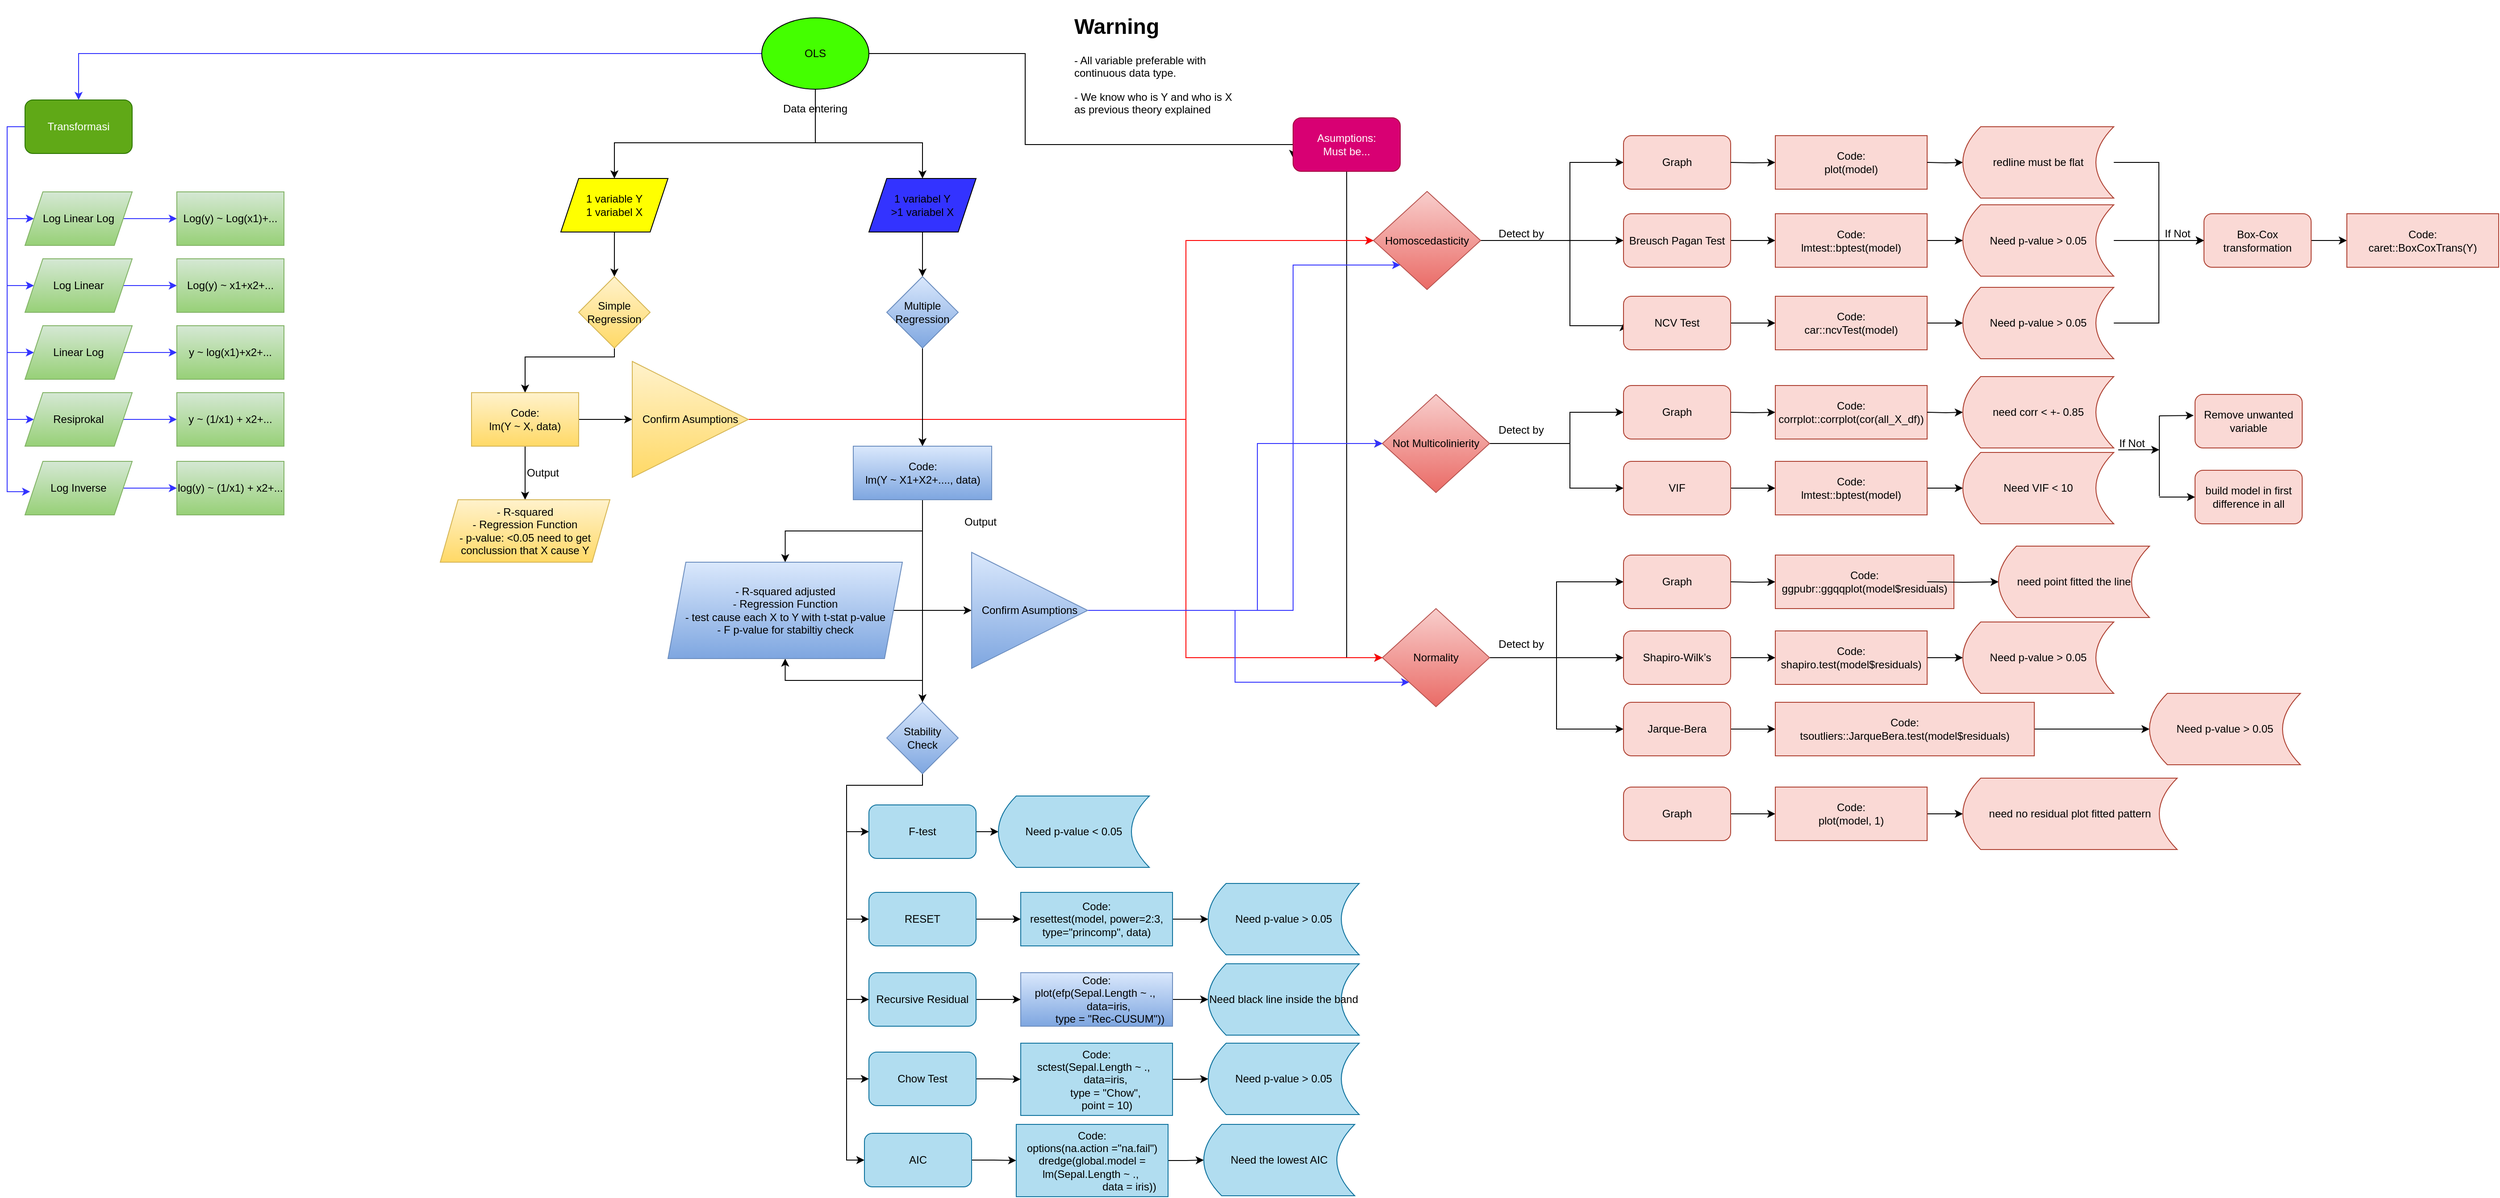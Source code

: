 <mxfile version="14.6.13" type="device"><diagram id="8QGSKF3lqOpwIpL3ElWD" name="Page-1"><mxGraphModel dx="2858" dy="1174" grid="1" gridSize="10" guides="1" tooltips="1" connect="1" arrows="1" fold="1" page="1" pageScale="1" pageWidth="827" pageHeight="1169" math="1" shadow="0"><root><mxCell id="0"/><mxCell id="1" parent="0"/><mxCell id="C5Nq2a9kHm3gn6i14AAj-3" style="edgeStyle=orthogonalEdgeStyle;rounded=0;orthogonalLoop=1;jettySize=auto;html=1;" parent="1" source="C5Nq2a9kHm3gn6i14AAj-1" target="C5Nq2a9kHm3gn6i14AAj-2" edge="1"><mxGeometry relative="1" as="geometry"><Array as="points"><mxPoint x="425" y="160"/><mxPoint x="200" y="160"/></Array></mxGeometry></mxCell><mxCell id="C5Nq2a9kHm3gn6i14AAj-167" style="edgeStyle=orthogonalEdgeStyle;rounded=0;orthogonalLoop=1;jettySize=auto;html=1;exitX=1;exitY=0.5;exitDx=0;exitDy=0;entryX=0;entryY=0.75;entryDx=0;entryDy=0;" parent="1" source="C5Nq2a9kHm3gn6i14AAj-1" target="C5Nq2a9kHm3gn6i14AAj-19" edge="1"><mxGeometry relative="1" as="geometry"><Array as="points"><mxPoint x="660" y="60"/><mxPoint x="660" y="162"/><mxPoint x="960" y="162"/></Array></mxGeometry></mxCell><mxCell id="V63KRdhIiZTtDSH7dOz_-12" style="edgeStyle=orthogonalEdgeStyle;rounded=0;orthogonalLoop=1;jettySize=auto;html=1;strokeColor=#3333FF;" edge="1" parent="1" source="C5Nq2a9kHm3gn6i14AAj-1" target="V63KRdhIiZTtDSH7dOz_-10"><mxGeometry relative="1" as="geometry"/></mxCell><mxCell id="C5Nq2a9kHm3gn6i14AAj-1" value="OLS" style="ellipse;whiteSpace=wrap;html=1;fillColor=#44FF00;" parent="1" vertex="1"><mxGeometry x="365" y="20" width="120" height="80" as="geometry"/></mxCell><mxCell id="C5Nq2a9kHm3gn6i14AAj-8" style="edgeStyle=orthogonalEdgeStyle;rounded=0;orthogonalLoop=1;jettySize=auto;html=1;exitX=0.5;exitY=1;exitDx=0;exitDy=0;entryX=0.5;entryY=0;entryDx=0;entryDy=0;" parent="1" source="C5Nq2a9kHm3gn6i14AAj-2" target="C5Nq2a9kHm3gn6i14AAj-7" edge="1"><mxGeometry relative="1" as="geometry"/></mxCell><mxCell id="C5Nq2a9kHm3gn6i14AAj-2" value="1 variable Y&lt;br&gt;1 variabel X" style="shape=parallelogram;perimeter=parallelogramPerimeter;whiteSpace=wrap;html=1;fixedSize=1;fillColor=#FFFF00;" parent="1" vertex="1"><mxGeometry x="140" y="200" width="120" height="60" as="geometry"/></mxCell><mxCell id="C5Nq2a9kHm3gn6i14AAj-169" style="edgeStyle=orthogonalEdgeStyle;rounded=0;orthogonalLoop=1;jettySize=auto;html=1;" parent="1" source="C5Nq2a9kHm3gn6i14AAj-6" target="C5Nq2a9kHm3gn6i14AAj-164" edge="1"><mxGeometry relative="1" as="geometry"><Array as="points"><mxPoint x="425" y="160"/><mxPoint x="545" y="160"/></Array></mxGeometry></mxCell><mxCell id="C5Nq2a9kHm3gn6i14AAj-6" value="Data entering" style="text;html=1;strokeColor=none;fillColor=none;align=center;verticalAlign=middle;whiteSpace=wrap;rounded=0;" parent="1" vertex="1"><mxGeometry x="360" y="112" width="130" height="20" as="geometry"/></mxCell><mxCell id="C5Nq2a9kHm3gn6i14AAj-10" style="edgeStyle=orthogonalEdgeStyle;rounded=0;orthogonalLoop=1;jettySize=auto;html=1;entryX=0.5;entryY=0;entryDx=0;entryDy=0;" parent="1" source="C5Nq2a9kHm3gn6i14AAj-7" target="C5Nq2a9kHm3gn6i14AAj-9" edge="1"><mxGeometry relative="1" as="geometry"><mxPoint x="100" y="430" as="targetPoint"/><Array as="points"><mxPoint x="200" y="400"/><mxPoint x="100" y="400"/></Array></mxGeometry></mxCell><mxCell id="C5Nq2a9kHm3gn6i14AAj-7" value="Simple Regression" style="rhombus;whiteSpace=wrap;html=1;fillColor=#fff2cc;strokeColor=#d6b656;gradientColor=#ffd966;" parent="1" vertex="1"><mxGeometry x="160" y="310" width="80" height="80" as="geometry"/></mxCell><mxCell id="C5Nq2a9kHm3gn6i14AAj-12" style="edgeStyle=orthogonalEdgeStyle;rounded=0;orthogonalLoop=1;jettySize=auto;html=1;exitX=0.5;exitY=1;exitDx=0;exitDy=0;entryX=0.5;entryY=0;entryDx=0;entryDy=0;" parent="1" source="C5Nq2a9kHm3gn6i14AAj-9" target="C5Nq2a9kHm3gn6i14AAj-11" edge="1"><mxGeometry relative="1" as="geometry"/></mxCell><mxCell id="C5Nq2a9kHm3gn6i14AAj-159" style="edgeStyle=orthogonalEdgeStyle;rounded=0;orthogonalLoop=1;jettySize=auto;html=1;" parent="1" source="C5Nq2a9kHm3gn6i14AAj-9" target="C5Nq2a9kHm3gn6i14AAj-158" edge="1"><mxGeometry relative="1" as="geometry"/></mxCell><mxCell id="C5Nq2a9kHm3gn6i14AAj-9" value="Code:&lt;br&gt;lm(Y ~ X, data)" style="rounded=0;whiteSpace=wrap;html=1;fillColor=#fff2cc;strokeColor=#d6b656;gradientColor=#ffd966;" parent="1" vertex="1"><mxGeometry x="40" y="440" width="120" height="60" as="geometry"/></mxCell><mxCell id="C5Nq2a9kHm3gn6i14AAj-11" value="- R-squared&lt;br&gt;- Regression Function&lt;br&gt;- p-value: &amp;lt;0.05 need to get conclussion that X cause Y" style="shape=parallelogram;perimeter=parallelogramPerimeter;whiteSpace=wrap;html=1;fixedSize=1;fillColor=#fff2cc;strokeColor=#d6b656;gradientColor=#ffd966;" parent="1" vertex="1"><mxGeometry x="5" y="560" width="190" height="70" as="geometry"/></mxCell><mxCell id="C5Nq2a9kHm3gn6i14AAj-14" value="Output" style="text;html=1;strokeColor=none;fillColor=none;align=center;verticalAlign=middle;whiteSpace=wrap;rounded=0;" parent="1" vertex="1"><mxGeometry x="100" y="520" width="40" height="20" as="geometry"/></mxCell><mxCell id="C5Nq2a9kHm3gn6i14AAj-22" style="edgeStyle=orthogonalEdgeStyle;rounded=0;orthogonalLoop=1;jettySize=auto;html=1;entryX=0;entryY=0.5;entryDx=0;entryDy=0;" parent="1" source="C5Nq2a9kHm3gn6i14AAj-19" target="C5Nq2a9kHm3gn6i14AAj-21" edge="1"><mxGeometry relative="1" as="geometry"/></mxCell><mxCell id="C5Nq2a9kHm3gn6i14AAj-28" style="edgeStyle=orthogonalEdgeStyle;rounded=0;orthogonalLoop=1;jettySize=auto;html=1;entryX=0;entryY=0.5;entryDx=0;entryDy=0;" parent="1" source="C5Nq2a9kHm3gn6i14AAj-19" target="C5Nq2a9kHm3gn6i14AAj-24" edge="1"><mxGeometry relative="1" as="geometry"/></mxCell><mxCell id="C5Nq2a9kHm3gn6i14AAj-29" style="edgeStyle=orthogonalEdgeStyle;rounded=0;orthogonalLoop=1;jettySize=auto;html=1;entryX=0;entryY=0.5;entryDx=0;entryDy=0;" parent="1" source="C5Nq2a9kHm3gn6i14AAj-19" target="C5Nq2a9kHm3gn6i14AAj-25" edge="1"><mxGeometry relative="1" as="geometry"/></mxCell><mxCell id="C5Nq2a9kHm3gn6i14AAj-19" value="Asumptions:&lt;br&gt;Must be..." style="rounded=1;whiteSpace=wrap;html=1;fillColor=#d80073;strokeColor=#A50040;fontColor=#ffffff;" parent="1" vertex="1"><mxGeometry x="960" y="132" width="120" height="60" as="geometry"/></mxCell><mxCell id="C5Nq2a9kHm3gn6i14AAj-71" style="edgeStyle=orthogonalEdgeStyle;rounded=0;orthogonalLoop=1;jettySize=auto;html=1;exitX=1;exitY=0.5;exitDx=0;exitDy=0;entryX=0;entryY=0.5;entryDx=0;entryDy=0;" parent="1" source="C5Nq2a9kHm3gn6i14AAj-21" target="C5Nq2a9kHm3gn6i14AAj-31" edge="1"><mxGeometry relative="1" as="geometry"><mxPoint x="1180" y="317" as="sourcePoint"/><Array as="points"><mxPoint x="1170" y="270"/><mxPoint x="1170" y="270"/></Array></mxGeometry></mxCell><mxCell id="C5Nq2a9kHm3gn6i14AAj-72" style="edgeStyle=orthogonalEdgeStyle;rounded=0;orthogonalLoop=1;jettySize=auto;html=1;entryX=0;entryY=0.5;entryDx=0;entryDy=0;exitX=1;exitY=0.5;exitDx=0;exitDy=0;" parent="1" source="C5Nq2a9kHm3gn6i14AAj-21" target="C5Nq2a9kHm3gn6i14AAj-67" edge="1"><mxGeometry relative="1" as="geometry"><mxPoint x="1180" y="317" as="sourcePoint"/><Array as="points"><mxPoint x="1270" y="270"/><mxPoint x="1270" y="365"/></Array></mxGeometry></mxCell><mxCell id="C5Nq2a9kHm3gn6i14AAj-84" style="edgeStyle=orthogonalEdgeStyle;rounded=0;orthogonalLoop=1;jettySize=auto;html=1;exitX=1;exitY=0.5;exitDx=0;exitDy=0;entryX=0;entryY=0.5;entryDx=0;entryDy=0;" parent="1" source="C5Nq2a9kHm3gn6i14AAj-21" target="C5Nq2a9kHm3gn6i14AAj-83" edge="1"><mxGeometry relative="1" as="geometry"><mxPoint x="1180" y="317" as="sourcePoint"/><Array as="points"><mxPoint x="1270" y="270"/><mxPoint x="1270" y="182"/></Array></mxGeometry></mxCell><mxCell id="C5Nq2a9kHm3gn6i14AAj-21" value="Homoscedasticity" style="rhombus;whiteSpace=wrap;html=1;fillColor=#f8cecc;strokeColor=#b85450;gradientColor=#ea6b66;" parent="1" vertex="1"><mxGeometry x="1050" y="214.5" width="120" height="110" as="geometry"/></mxCell><mxCell id="C5Nq2a9kHm3gn6i14AAj-102" style="edgeStyle=orthogonalEdgeStyle;rounded=0;orthogonalLoop=1;jettySize=auto;html=1;exitX=1;exitY=0.5;exitDx=0;exitDy=0;entryX=0;entryY=0.5;entryDx=0;entryDy=0;" parent="1" source="C5Nq2a9kHm3gn6i14AAj-24" target="C5Nq2a9kHm3gn6i14AAj-89" edge="1"><mxGeometry relative="1" as="geometry"><Array as="points"><mxPoint x="1270" y="497"/><mxPoint x="1270" y="462"/></Array></mxGeometry></mxCell><mxCell id="C5Nq2a9kHm3gn6i14AAj-103" style="edgeStyle=orthogonalEdgeStyle;rounded=0;orthogonalLoop=1;jettySize=auto;html=1;exitX=1;exitY=0.5;exitDx=0;exitDy=0;entryX=0;entryY=0.5;entryDx=0;entryDy=0;" parent="1" source="C5Nq2a9kHm3gn6i14AAj-24" target="C5Nq2a9kHm3gn6i14AAj-93" edge="1"><mxGeometry relative="1" as="geometry"><Array as="points"><mxPoint x="1270" y="497"/><mxPoint x="1270" y="547"/></Array></mxGeometry></mxCell><mxCell id="C5Nq2a9kHm3gn6i14AAj-24" value="Not Multicolinierity" style="rhombus;whiteSpace=wrap;html=1;fillColor=#f8cecc;strokeColor=#b85450;gradientColor=#ea6b66;" parent="1" vertex="1"><mxGeometry x="1060" y="442" width="120" height="110" as="geometry"/></mxCell><mxCell id="C5Nq2a9kHm3gn6i14AAj-143" style="edgeStyle=orthogonalEdgeStyle;rounded=0;orthogonalLoop=1;jettySize=auto;html=1;" parent="1" source="C5Nq2a9kHm3gn6i14AAj-25" target="C5Nq2a9kHm3gn6i14AAj-128" edge="1"><mxGeometry relative="1" as="geometry"/></mxCell><mxCell id="C5Nq2a9kHm3gn6i14AAj-144" style="edgeStyle=orthogonalEdgeStyle;rounded=0;orthogonalLoop=1;jettySize=auto;html=1;entryX=0;entryY=0.5;entryDx=0;entryDy=0;" parent="1" source="C5Nq2a9kHm3gn6i14AAj-25" target="C5Nq2a9kHm3gn6i14AAj-124" edge="1"><mxGeometry relative="1" as="geometry"/></mxCell><mxCell id="C5Nq2a9kHm3gn6i14AAj-145" style="edgeStyle=orthogonalEdgeStyle;rounded=0;orthogonalLoop=1;jettySize=auto;html=1;exitX=1;exitY=0.5;exitDx=0;exitDy=0;entryX=0;entryY=0.5;entryDx=0;entryDy=0;" parent="1" source="C5Nq2a9kHm3gn6i14AAj-25" target="C5Nq2a9kHm3gn6i14AAj-138" edge="1"><mxGeometry relative="1" as="geometry"/></mxCell><mxCell id="C5Nq2a9kHm3gn6i14AAj-25" value="Normality" style="rhombus;whiteSpace=wrap;html=1;fillColor=#f8cecc;strokeColor=#b85450;gradientColor=#ea6b66;" parent="1" vertex="1"><mxGeometry x="1060" y="682" width="120" height="110" as="geometry"/></mxCell><mxCell id="C5Nq2a9kHm3gn6i14AAj-39" style="edgeStyle=orthogonalEdgeStyle;rounded=0;orthogonalLoop=1;jettySize=auto;html=1;entryX=0;entryY=0.5;entryDx=0;entryDy=0;" parent="1" source="C5Nq2a9kHm3gn6i14AAj-31" target="C5Nq2a9kHm3gn6i14AAj-34" edge="1"><mxGeometry relative="1" as="geometry"/></mxCell><mxCell id="C5Nq2a9kHm3gn6i14AAj-31" value="Breusch Pagan Test" style="rounded=1;whiteSpace=wrap;html=1;fillColor=#fad9d5;strokeColor=#ae4132;" parent="1" vertex="1"><mxGeometry x="1330" y="239.5" width="120" height="60" as="geometry"/></mxCell><mxCell id="C5Nq2a9kHm3gn6i14AAj-40" style="edgeStyle=orthogonalEdgeStyle;rounded=0;orthogonalLoop=1;jettySize=auto;html=1;entryX=0;entryY=0.5;entryDx=0;entryDy=0;" parent="1" source="C5Nq2a9kHm3gn6i14AAj-34" target="C5Nq2a9kHm3gn6i14AAj-37" edge="1"><mxGeometry relative="1" as="geometry"/></mxCell><mxCell id="C5Nq2a9kHm3gn6i14AAj-34" value="&lt;span&gt;Code:&lt;/span&gt;&lt;br&gt;&lt;span&gt;lmtest::bptest(model)&lt;/span&gt;" style="rounded=0;whiteSpace=wrap;html=1;fillColor=#fad9d5;strokeColor=#ae4132;" parent="1" vertex="1"><mxGeometry x="1500" y="239.5" width="170" height="60" as="geometry"/></mxCell><mxCell id="C5Nq2a9kHm3gn6i14AAj-108" style="edgeStyle=orthogonalEdgeStyle;rounded=0;orthogonalLoop=1;jettySize=auto;html=1;entryX=0;entryY=0.5;entryDx=0;entryDy=0;" parent="1" source="C5Nq2a9kHm3gn6i14AAj-37" target="C5Nq2a9kHm3gn6i14AAj-61" edge="1"><mxGeometry relative="1" as="geometry"/></mxCell><mxCell id="C5Nq2a9kHm3gn6i14AAj-37" value="&lt;span&gt;Need p-value &amp;gt; 0.05&lt;/span&gt;" style="shape=dataStorage;whiteSpace=wrap;html=1;fixedSize=1;rounded=0;fillColor=#fad9d5;strokeColor=#ae4132;" parent="1" vertex="1"><mxGeometry x="1710" y="229.5" width="169" height="80" as="geometry"/></mxCell><mxCell id="C5Nq2a9kHm3gn6i14AAj-80" value="" style="edgeStyle=orthogonalEdgeStyle;rounded=0;orthogonalLoop=1;jettySize=auto;html=1;" parent="1" source="C5Nq2a9kHm3gn6i14AAj-61" target="C5Nq2a9kHm3gn6i14AAj-78" edge="1"><mxGeometry relative="1" as="geometry"/></mxCell><mxCell id="C5Nq2a9kHm3gn6i14AAj-61" value="Box-Cox transformation" style="rounded=1;whiteSpace=wrap;html=1;fillColor=#fad9d5;strokeColor=#ae4132;" parent="1" vertex="1"><mxGeometry x="1980" y="239.5" width="120" height="60" as="geometry"/></mxCell><mxCell id="C5Nq2a9kHm3gn6i14AAj-65" value="If Not" style="text;html=1;align=center;verticalAlign=middle;resizable=0;points=[];autosize=1;strokeColor=none;" parent="1" vertex="1"><mxGeometry x="1930" y="252" width="40" height="20" as="geometry"/></mxCell><mxCell id="C5Nq2a9kHm3gn6i14AAj-66" style="edgeStyle=orthogonalEdgeStyle;rounded=0;orthogonalLoop=1;jettySize=auto;html=1;entryX=0;entryY=0.5;entryDx=0;entryDy=0;" parent="1" source="C5Nq2a9kHm3gn6i14AAj-67" target="C5Nq2a9kHm3gn6i14AAj-69" edge="1"><mxGeometry relative="1" as="geometry"/></mxCell><mxCell id="C5Nq2a9kHm3gn6i14AAj-67" value="NCV Test" style="rounded=1;whiteSpace=wrap;html=1;fillColor=#fad9d5;strokeColor=#ae4132;" parent="1" vertex="1"><mxGeometry x="1330" y="332" width="120" height="60" as="geometry"/></mxCell><mxCell id="C5Nq2a9kHm3gn6i14AAj-68" style="edgeStyle=orthogonalEdgeStyle;rounded=0;orthogonalLoop=1;jettySize=auto;html=1;entryX=0;entryY=0.5;entryDx=0;entryDy=0;" parent="1" source="C5Nq2a9kHm3gn6i14AAj-69" target="C5Nq2a9kHm3gn6i14AAj-70" edge="1"><mxGeometry relative="1" as="geometry"/></mxCell><mxCell id="C5Nq2a9kHm3gn6i14AAj-69" value="&lt;span&gt;Code:&lt;/span&gt;&lt;br&gt;&lt;span&gt;car::ncvTest(model)&lt;/span&gt;" style="rounded=0;whiteSpace=wrap;html=1;fillColor=#fad9d5;strokeColor=#ae4132;" parent="1" vertex="1"><mxGeometry x="1500" y="332" width="170" height="60" as="geometry"/></mxCell><mxCell id="C5Nq2a9kHm3gn6i14AAj-109" style="edgeStyle=orthogonalEdgeStyle;rounded=0;orthogonalLoop=1;jettySize=auto;html=1;entryX=0;entryY=0.5;entryDx=0;entryDy=0;" parent="1" source="C5Nq2a9kHm3gn6i14AAj-70" target="C5Nq2a9kHm3gn6i14AAj-61" edge="1"><mxGeometry relative="1" as="geometry"/></mxCell><mxCell id="C5Nq2a9kHm3gn6i14AAj-70" value="&lt;span&gt;Need p-value &amp;gt; 0.05&lt;/span&gt;" style="shape=dataStorage;whiteSpace=wrap;html=1;fixedSize=1;rounded=0;fillColor=#fad9d5;strokeColor=#ae4132;" parent="1" vertex="1"><mxGeometry x="1710" y="322" width="169" height="80" as="geometry"/></mxCell><mxCell id="C5Nq2a9kHm3gn6i14AAj-77" value="&lt;h1&gt;Warning&lt;/h1&gt;&lt;p&gt;- All variable preferable with continuous data type.&lt;/p&gt;&lt;p&gt;- We know who is Y and who is X as previous theory explained&lt;/p&gt;" style="text;html=1;strokeColor=none;fillColor=none;spacing=5;spacingTop=-20;whiteSpace=wrap;overflow=hidden;rounded=0;" parent="1" vertex="1"><mxGeometry x="710" y="10" width="190" height="120" as="geometry"/></mxCell><mxCell id="C5Nq2a9kHm3gn6i14AAj-78" value="&lt;span&gt;Code:&lt;/span&gt;&lt;br&gt;caret::BoxCoxTrans(Y)" style="rounded=0;whiteSpace=wrap;html=1;fillColor=#fad9d5;strokeColor=#ae4132;" parent="1" vertex="1"><mxGeometry x="2140" y="239.5" width="170" height="60" as="geometry"/></mxCell><mxCell id="C5Nq2a9kHm3gn6i14AAj-81" value="Detect by" style="text;html=1;align=center;verticalAlign=middle;resizable=0;points=[];autosize=1;strokeColor=none;" parent="1" vertex="1"><mxGeometry x="1180" y="252" width="70" height="20" as="geometry"/></mxCell><mxCell id="C5Nq2a9kHm3gn6i14AAj-83" value="Graph" style="rounded=1;whiteSpace=wrap;html=1;fillColor=#fad9d5;strokeColor=#ae4132;" parent="1" vertex="1"><mxGeometry x="1330" y="152" width="120" height="60" as="geometry"/></mxCell><mxCell id="C5Nq2a9kHm3gn6i14AAj-85" style="edgeStyle=orthogonalEdgeStyle;rounded=0;orthogonalLoop=1;jettySize=auto;html=1;entryX=0;entryY=0.5;entryDx=0;entryDy=0;" parent="1" target="C5Nq2a9kHm3gn6i14AAj-86" edge="1"><mxGeometry relative="1" as="geometry"><mxPoint x="1450" y="182" as="sourcePoint"/></mxGeometry></mxCell><mxCell id="C5Nq2a9kHm3gn6i14AAj-86" value="&lt;span&gt;Code:&lt;/span&gt;&lt;br&gt;&lt;span&gt;plot(model)&lt;/span&gt;" style="rounded=0;whiteSpace=wrap;html=1;fillColor=#fad9d5;strokeColor=#ae4132;" parent="1" vertex="1"><mxGeometry x="1500" y="152" width="170" height="60" as="geometry"/></mxCell><mxCell id="C5Nq2a9kHm3gn6i14AAj-89" value="Graph" style="rounded=1;whiteSpace=wrap;html=1;fillColor=#fad9d5;strokeColor=#ae4132;" parent="1" vertex="1"><mxGeometry x="1330" y="432" width="120" height="60" as="geometry"/></mxCell><mxCell id="C5Nq2a9kHm3gn6i14AAj-90" style="edgeStyle=orthogonalEdgeStyle;rounded=0;orthogonalLoop=1;jettySize=auto;html=1;entryX=0;entryY=0.5;entryDx=0;entryDy=0;" parent="1" target="C5Nq2a9kHm3gn6i14AAj-91" edge="1"><mxGeometry relative="1" as="geometry"><mxPoint x="1450" y="462" as="sourcePoint"/></mxGeometry></mxCell><mxCell id="C5Nq2a9kHm3gn6i14AAj-91" value="&lt;span&gt;Code:&lt;/span&gt;&lt;br&gt;corrplot::corrplot(cor(all_X_df))" style="rounded=0;whiteSpace=wrap;html=1;fillColor=#fad9d5;strokeColor=#ae4132;" parent="1" vertex="1"><mxGeometry x="1500" y="432" width="170" height="60" as="geometry"/></mxCell><mxCell id="C5Nq2a9kHm3gn6i14AAj-92" style="edgeStyle=orthogonalEdgeStyle;rounded=0;orthogonalLoop=1;jettySize=auto;html=1;entryX=0;entryY=0.5;entryDx=0;entryDy=0;" parent="1" source="C5Nq2a9kHm3gn6i14AAj-93" target="C5Nq2a9kHm3gn6i14AAj-95" edge="1"><mxGeometry relative="1" as="geometry"/></mxCell><mxCell id="C5Nq2a9kHm3gn6i14AAj-93" value="VIF" style="rounded=1;whiteSpace=wrap;html=1;fillColor=#fad9d5;strokeColor=#ae4132;" parent="1" vertex="1"><mxGeometry x="1330" y="517" width="120" height="60" as="geometry"/></mxCell><mxCell id="C5Nq2a9kHm3gn6i14AAj-94" style="edgeStyle=orthogonalEdgeStyle;rounded=0;orthogonalLoop=1;jettySize=auto;html=1;entryX=0;entryY=0.5;entryDx=0;entryDy=0;" parent="1" source="C5Nq2a9kHm3gn6i14AAj-95" target="C5Nq2a9kHm3gn6i14AAj-96" edge="1"><mxGeometry relative="1" as="geometry"/></mxCell><mxCell id="C5Nq2a9kHm3gn6i14AAj-95" value="&lt;span&gt;Code:&lt;/span&gt;&lt;br&gt;&lt;span&gt;lmtest::bptest(model)&lt;/span&gt;" style="rounded=0;whiteSpace=wrap;html=1;fillColor=#fad9d5;strokeColor=#ae4132;" parent="1" vertex="1"><mxGeometry x="1500" y="517" width="170" height="60" as="geometry"/></mxCell><mxCell id="C5Nq2a9kHm3gn6i14AAj-96" value="&lt;span&gt;Need VIF &amp;lt; 10&lt;/span&gt;" style="shape=dataStorage;whiteSpace=wrap;html=1;fixedSize=1;rounded=0;fillColor=#fad9d5;strokeColor=#ae4132;" parent="1" vertex="1"><mxGeometry x="1710" y="507" width="169" height="80" as="geometry"/></mxCell><mxCell id="C5Nq2a9kHm3gn6i14AAj-97" value="Remove unwanted variable" style="rounded=1;whiteSpace=wrap;html=1;fillColor=#fad9d5;strokeColor=#ae4132;" parent="1" vertex="1"><mxGeometry x="1970" y="442" width="120" height="60" as="geometry"/></mxCell><mxCell id="C5Nq2a9kHm3gn6i14AAj-98" value="build model in first difference in all" style="rounded=1;whiteSpace=wrap;html=1;fillColor=#fad9d5;strokeColor=#ae4132;" parent="1" vertex="1"><mxGeometry x="1970" y="527" width="120" height="60" as="geometry"/></mxCell><mxCell id="C5Nq2a9kHm3gn6i14AAj-101" value="If Not" style="text;html=1;align=center;verticalAlign=middle;resizable=0;points=[];autosize=1;strokeColor=none;" parent="1" vertex="1"><mxGeometry x="1879" y="487" width="40" height="20" as="geometry"/></mxCell><mxCell id="C5Nq2a9kHm3gn6i14AAj-104" value="Detect by" style="text;html=1;align=center;verticalAlign=middle;resizable=0;points=[];autosize=1;strokeColor=none;" parent="1" vertex="1"><mxGeometry x="1180" y="472" width="70" height="20" as="geometry"/></mxCell><mxCell id="C5Nq2a9kHm3gn6i14AAj-105" style="edgeStyle=orthogonalEdgeStyle;rounded=0;orthogonalLoop=1;jettySize=auto;html=1;entryX=0;entryY=0.5;entryDx=0;entryDy=0;" parent="1" target="C5Nq2a9kHm3gn6i14AAj-106" edge="1"><mxGeometry relative="1" as="geometry"><mxPoint x="1670" y="182" as="sourcePoint"/></mxGeometry></mxCell><mxCell id="C5Nq2a9kHm3gn6i14AAj-107" style="edgeStyle=orthogonalEdgeStyle;rounded=0;orthogonalLoop=1;jettySize=auto;html=1;entryX=0;entryY=0.5;entryDx=0;entryDy=0;" parent="1" source="C5Nq2a9kHm3gn6i14AAj-106" target="C5Nq2a9kHm3gn6i14AAj-61" edge="1"><mxGeometry relative="1" as="geometry"/></mxCell><mxCell id="C5Nq2a9kHm3gn6i14AAj-106" value="&lt;span&gt;redline must be flat&lt;/span&gt;" style="shape=dataStorage;whiteSpace=wrap;html=1;fixedSize=1;rounded=0;fillColor=#fad9d5;strokeColor=#ae4132;" parent="1" vertex="1"><mxGeometry x="1710" y="142" width="169" height="80" as="geometry"/></mxCell><mxCell id="C5Nq2a9kHm3gn6i14AAj-110" style="edgeStyle=orthogonalEdgeStyle;rounded=0;orthogonalLoop=1;jettySize=auto;html=1;entryX=0;entryY=0.5;entryDx=0;entryDy=0;" parent="1" target="C5Nq2a9kHm3gn6i14AAj-111" edge="1"><mxGeometry relative="1" as="geometry"><mxPoint x="1670" y="462" as="sourcePoint"/></mxGeometry></mxCell><mxCell id="C5Nq2a9kHm3gn6i14AAj-111" value="&lt;span&gt;need corr &amp;lt; +- 0.85&lt;/span&gt;" style="shape=dataStorage;whiteSpace=wrap;html=1;fixedSize=1;rounded=0;fillColor=#fad9d5;strokeColor=#ae4132;" parent="1" vertex="1"><mxGeometry x="1710" y="422" width="169" height="80" as="geometry"/></mxCell><mxCell id="C5Nq2a9kHm3gn6i14AAj-114" value="" style="endArrow=classic;html=1;" parent="1" edge="1"><mxGeometry width="50" height="50" relative="1" as="geometry"><mxPoint x="1884" y="504.13" as="sourcePoint"/><mxPoint x="1930" y="504" as="targetPoint"/></mxGeometry></mxCell><mxCell id="C5Nq2a9kHm3gn6i14AAj-115" value="" style="endArrow=none;html=1;" parent="1" edge="1"><mxGeometry width="50" height="50" relative="1" as="geometry"><mxPoint x="1930" y="556" as="sourcePoint"/><mxPoint x="1930" y="466" as="targetPoint"/></mxGeometry></mxCell><mxCell id="C5Nq2a9kHm3gn6i14AAj-116" value="" style="endArrow=classic;html=1;entryX=-0.012;entryY=0.393;entryDx=0;entryDy=0;entryPerimeter=0;" parent="1" target="C5Nq2a9kHm3gn6i14AAj-97" edge="1"><mxGeometry width="50" height="50" relative="1" as="geometry"><mxPoint x="1930" y="466" as="sourcePoint"/><mxPoint x="1820" y="572" as="targetPoint"/></mxGeometry></mxCell><mxCell id="C5Nq2a9kHm3gn6i14AAj-117" value="" style="endArrow=classic;html=1;entryX=0;entryY=0.5;entryDx=0;entryDy=0;" parent="1" target="C5Nq2a9kHm3gn6i14AAj-98" edge="1"><mxGeometry width="50" height="50" relative="1" as="geometry"><mxPoint x="1930" y="557" as="sourcePoint"/><mxPoint x="1952.56" y="470.58" as="targetPoint"/></mxGeometry></mxCell><mxCell id="C5Nq2a9kHm3gn6i14AAj-124" value="Graph" style="rounded=1;whiteSpace=wrap;html=1;fillColor=#fad9d5;strokeColor=#ae4132;" parent="1" vertex="1"><mxGeometry x="1330" y="622" width="120" height="60" as="geometry"/></mxCell><mxCell id="C5Nq2a9kHm3gn6i14AAj-125" style="edgeStyle=orthogonalEdgeStyle;rounded=0;orthogonalLoop=1;jettySize=auto;html=1;entryX=0;entryY=0.5;entryDx=0;entryDy=0;" parent="1" target="C5Nq2a9kHm3gn6i14AAj-126" edge="1"><mxGeometry relative="1" as="geometry"><mxPoint x="1450" y="652" as="sourcePoint"/></mxGeometry></mxCell><mxCell id="C5Nq2a9kHm3gn6i14AAj-126" value="&lt;span&gt;Code:&lt;/span&gt;&lt;br&gt;ggpubr::ggqqplot(model$residuals)" style="rounded=0;whiteSpace=wrap;html=1;fillColor=#fad9d5;strokeColor=#ae4132;" parent="1" vertex="1"><mxGeometry x="1500" y="622" width="200" height="60" as="geometry"/></mxCell><mxCell id="C5Nq2a9kHm3gn6i14AAj-127" style="edgeStyle=orthogonalEdgeStyle;rounded=0;orthogonalLoop=1;jettySize=auto;html=1;entryX=0;entryY=0.5;entryDx=0;entryDy=0;" parent="1" source="C5Nq2a9kHm3gn6i14AAj-128" target="C5Nq2a9kHm3gn6i14AAj-130" edge="1"><mxGeometry relative="1" as="geometry"/></mxCell><mxCell id="C5Nq2a9kHm3gn6i14AAj-128" value="Shapiro-Wilk’s" style="rounded=1;whiteSpace=wrap;html=1;fillColor=#fad9d5;strokeColor=#ae4132;" parent="1" vertex="1"><mxGeometry x="1330" y="707" width="120" height="60" as="geometry"/></mxCell><mxCell id="C5Nq2a9kHm3gn6i14AAj-129" style="edgeStyle=orthogonalEdgeStyle;rounded=0;orthogonalLoop=1;jettySize=auto;html=1;entryX=0;entryY=0.5;entryDx=0;entryDy=0;" parent="1" source="C5Nq2a9kHm3gn6i14AAj-130" target="C5Nq2a9kHm3gn6i14AAj-131" edge="1"><mxGeometry relative="1" as="geometry"/></mxCell><mxCell id="C5Nq2a9kHm3gn6i14AAj-130" value="&lt;span&gt;Code:&lt;/span&gt;&lt;br&gt;shapiro.test(model$residuals)" style="rounded=0;whiteSpace=wrap;html=1;fillColor=#fad9d5;strokeColor=#ae4132;" parent="1" vertex="1"><mxGeometry x="1500" y="707" width="170" height="60" as="geometry"/></mxCell><mxCell id="C5Nq2a9kHm3gn6i14AAj-131" value="&lt;span&gt;Need p-value &amp;gt; 0.05&lt;/span&gt;" style="shape=dataStorage;whiteSpace=wrap;html=1;fixedSize=1;rounded=0;fillColor=#fad9d5;strokeColor=#ae4132;" parent="1" vertex="1"><mxGeometry x="1710" y="697" width="169" height="80" as="geometry"/></mxCell><mxCell id="C5Nq2a9kHm3gn6i14AAj-132" value="Detect by" style="text;html=1;align=center;verticalAlign=middle;resizable=0;points=[];autosize=1;strokeColor=none;" parent="1" vertex="1"><mxGeometry x="1180" y="712" width="70" height="20" as="geometry"/></mxCell><mxCell id="C5Nq2a9kHm3gn6i14AAj-133" style="edgeStyle=orthogonalEdgeStyle;rounded=0;orthogonalLoop=1;jettySize=auto;html=1;entryX=0;entryY=0.5;entryDx=0;entryDy=0;" parent="1" target="C5Nq2a9kHm3gn6i14AAj-134" edge="1"><mxGeometry relative="1" as="geometry"><mxPoint x="1670" y="652" as="sourcePoint"/></mxGeometry></mxCell><mxCell id="C5Nq2a9kHm3gn6i14AAj-134" value="&lt;span&gt;need point fitted the line&lt;/span&gt;" style="shape=dataStorage;whiteSpace=wrap;html=1;fixedSize=1;rounded=0;fillColor=#fad9d5;strokeColor=#ae4132;" parent="1" vertex="1"><mxGeometry x="1750" y="612" width="169" height="80" as="geometry"/></mxCell><mxCell id="C5Nq2a9kHm3gn6i14AAj-137" style="edgeStyle=orthogonalEdgeStyle;rounded=0;orthogonalLoop=1;jettySize=auto;html=1;entryX=0;entryY=0.5;entryDx=0;entryDy=0;" parent="1" source="C5Nq2a9kHm3gn6i14AAj-138" target="C5Nq2a9kHm3gn6i14AAj-140" edge="1"><mxGeometry relative="1" as="geometry"/></mxCell><mxCell id="C5Nq2a9kHm3gn6i14AAj-138" value="Jarque-Bera" style="rounded=1;whiteSpace=wrap;html=1;fillColor=#fad9d5;strokeColor=#ae4132;" parent="1" vertex="1"><mxGeometry x="1330" y="787" width="120" height="60" as="geometry"/></mxCell><mxCell id="C5Nq2a9kHm3gn6i14AAj-139" style="edgeStyle=orthogonalEdgeStyle;rounded=0;orthogonalLoop=1;jettySize=auto;html=1;entryX=0;entryY=0.5;entryDx=0;entryDy=0;" parent="1" source="C5Nq2a9kHm3gn6i14AAj-140" target="C5Nq2a9kHm3gn6i14AAj-141" edge="1"><mxGeometry relative="1" as="geometry"/></mxCell><mxCell id="C5Nq2a9kHm3gn6i14AAj-140" value="&lt;span&gt;Code:&lt;/span&gt;&lt;br&gt;tsoutliers::JarqueBera.test(model$residuals)" style="rounded=0;whiteSpace=wrap;html=1;fillColor=#fad9d5;strokeColor=#ae4132;" parent="1" vertex="1"><mxGeometry x="1500" y="787" width="290" height="60" as="geometry"/></mxCell><mxCell id="C5Nq2a9kHm3gn6i14AAj-141" value="&lt;span&gt;Need p-value &amp;gt; 0.05&lt;/span&gt;" style="shape=dataStorage;whiteSpace=wrap;html=1;fixedSize=1;rounded=0;fillColor=#fad9d5;strokeColor=#ae4132;" parent="1" vertex="1"><mxGeometry x="1919" y="777" width="169" height="80" as="geometry"/></mxCell><mxCell id="C5Nq2a9kHm3gn6i14AAj-154" style="edgeStyle=orthogonalEdgeStyle;rounded=0;orthogonalLoop=1;jettySize=auto;html=1;exitX=1;exitY=0.5;exitDx=0;exitDy=0;entryX=0;entryY=0.5;entryDx=0;entryDy=0;" parent="1" source="C5Nq2a9kHm3gn6i14AAj-146" target="C5Nq2a9kHm3gn6i14AAj-147" edge="1"><mxGeometry relative="1" as="geometry"/></mxCell><mxCell id="C5Nq2a9kHm3gn6i14AAj-146" value="Graph" style="rounded=1;whiteSpace=wrap;html=1;fillColor=#fad9d5;strokeColor=#ae4132;" parent="1" vertex="1"><mxGeometry x="1330" y="882" width="120" height="60" as="geometry"/></mxCell><mxCell id="C5Nq2a9kHm3gn6i14AAj-156" style="edgeStyle=orthogonalEdgeStyle;rounded=0;orthogonalLoop=1;jettySize=auto;html=1;entryX=0;entryY=0.5;entryDx=0;entryDy=0;" parent="1" source="C5Nq2a9kHm3gn6i14AAj-147" target="C5Nq2a9kHm3gn6i14AAj-151" edge="1"><mxGeometry relative="1" as="geometry"/></mxCell><mxCell id="C5Nq2a9kHm3gn6i14AAj-147" value="&lt;span&gt;Code:&lt;/span&gt;&lt;br&gt;plot(model, 1)" style="rounded=0;whiteSpace=wrap;html=1;fillColor=#fad9d5;strokeColor=#ae4132;" parent="1" vertex="1"><mxGeometry x="1500" y="882" width="170" height="60" as="geometry"/></mxCell><mxCell id="C5Nq2a9kHm3gn6i14AAj-155" style="edgeStyle=orthogonalEdgeStyle;rounded=0;orthogonalLoop=1;jettySize=auto;html=1;entryX=0;entryY=0.5;entryDx=0;entryDy=0;" parent="1" source="C5Nq2a9kHm3gn6i14AAj-148" target="C5Nq2a9kHm3gn6i14AAj-149" edge="1"><mxGeometry relative="1" as="geometry"/></mxCell><mxCell id="C5Nq2a9kHm3gn6i14AAj-148" value="RESET" style="rounded=1;whiteSpace=wrap;html=1;fillColor=#b1ddf0;strokeColor=#10739e;" parent="1" vertex="1"><mxGeometry x="485" y="1000" width="120" height="60" as="geometry"/></mxCell><mxCell id="C5Nq2a9kHm3gn6i14AAj-157" style="edgeStyle=orthogonalEdgeStyle;rounded=0;orthogonalLoop=1;jettySize=auto;html=1;entryX=0;entryY=0.5;entryDx=0;entryDy=0;" parent="1" source="C5Nq2a9kHm3gn6i14AAj-149" target="C5Nq2a9kHm3gn6i14AAj-150" edge="1"><mxGeometry relative="1" as="geometry"/></mxCell><mxCell id="C5Nq2a9kHm3gn6i14AAj-149" value="&lt;span&gt;Code:&lt;/span&gt;&lt;br&gt;resettest(model, power=2:3, type=&quot;princomp&quot;, data)" style="rounded=0;whiteSpace=wrap;html=1;fillColor=#b1ddf0;strokeColor=#10739e;" parent="1" vertex="1"><mxGeometry x="655" y="1000" width="170" height="60" as="geometry"/></mxCell><mxCell id="C5Nq2a9kHm3gn6i14AAj-150" value="&lt;span&gt;Need p-value &amp;gt; 0.05&lt;/span&gt;" style="shape=dataStorage;whiteSpace=wrap;html=1;fixedSize=1;rounded=0;fillColor=#b1ddf0;strokeColor=#10739e;" parent="1" vertex="1"><mxGeometry x="865" y="990" width="169" height="80" as="geometry"/></mxCell><mxCell id="C5Nq2a9kHm3gn6i14AAj-151" value="&lt;span&gt;need &lt;/span&gt;no residual plot fitted pattern" style="shape=dataStorage;whiteSpace=wrap;html=1;fixedSize=1;rounded=0;fillColor=#fad9d5;strokeColor=#ae4132;" parent="1" vertex="1"><mxGeometry x="1710" y="872" width="240" height="80" as="geometry"/></mxCell><mxCell id="C5Nq2a9kHm3gn6i14AAj-161" style="edgeStyle=orthogonalEdgeStyle;rounded=0;orthogonalLoop=1;jettySize=auto;html=1;entryX=0;entryY=0.5;entryDx=0;entryDy=0;strokeColor=#FF0000;" parent="1" source="C5Nq2a9kHm3gn6i14AAj-158" target="C5Nq2a9kHm3gn6i14AAj-21" edge="1"><mxGeometry relative="1" as="geometry"><Array as="points"><mxPoint x="840" y="470"/><mxPoint x="840" y="270"/></Array></mxGeometry></mxCell><mxCell id="C5Nq2a9kHm3gn6i14AAj-162" style="edgeStyle=orthogonalEdgeStyle;rounded=0;orthogonalLoop=1;jettySize=auto;html=1;exitX=1;exitY=0.5;exitDx=0;exitDy=0;entryX=0;entryY=0.5;entryDx=0;entryDy=0;strokeColor=#FF0000;" parent="1" source="C5Nq2a9kHm3gn6i14AAj-158" target="C5Nq2a9kHm3gn6i14AAj-25" edge="1"><mxGeometry relative="1" as="geometry"><Array as="points"><mxPoint x="840" y="470"/><mxPoint x="840" y="737"/></Array></mxGeometry></mxCell><mxCell id="C5Nq2a9kHm3gn6i14AAj-158" value="Confirm Asumptions" style="triangle;whiteSpace=wrap;html=1;rounded=0;fillColor=#fff2cc;strokeColor=#d6b656;gradientColor=#ffd966;" parent="1" vertex="1"><mxGeometry x="220" y="405" width="130" height="130" as="geometry"/></mxCell><mxCell id="C5Nq2a9kHm3gn6i14AAj-171" style="edgeStyle=orthogonalEdgeStyle;rounded=0;orthogonalLoop=1;jettySize=auto;html=1;" parent="1" source="C5Nq2a9kHm3gn6i14AAj-164" target="C5Nq2a9kHm3gn6i14AAj-170" edge="1"><mxGeometry relative="1" as="geometry"/></mxCell><mxCell id="C5Nq2a9kHm3gn6i14AAj-164" value="1 variabel Y&lt;br&gt;&amp;gt;1 variabel X" style="shape=parallelogram;perimeter=parallelogramPerimeter;whiteSpace=wrap;html=1;fixedSize=1;rounded=0;fillColor=#3333FF;" parent="1" vertex="1"><mxGeometry x="485" y="200" width="120" height="60" as="geometry"/></mxCell><mxCell id="C5Nq2a9kHm3gn6i14AAj-173" style="edgeStyle=orthogonalEdgeStyle;rounded=0;orthogonalLoop=1;jettySize=auto;html=1;entryX=0.5;entryY=0;entryDx=0;entryDy=0;" parent="1" source="C5Nq2a9kHm3gn6i14AAj-170" target="C5Nq2a9kHm3gn6i14AAj-172" edge="1"><mxGeometry relative="1" as="geometry"/></mxCell><mxCell id="C5Nq2a9kHm3gn6i14AAj-170" value="Multiple Regression" style="rhombus;whiteSpace=wrap;html=1;fillColor=#dae8fc;gradientColor=#7ea6e0;strokeColor=#6c8ebf;" parent="1" vertex="1"><mxGeometry x="505" y="310" width="80" height="80" as="geometry"/></mxCell><mxCell id="C5Nq2a9kHm3gn6i14AAj-175" style="edgeStyle=orthogonalEdgeStyle;rounded=0;orthogonalLoop=1;jettySize=auto;html=1;entryX=0.5;entryY=0;entryDx=0;entryDy=0;" parent="1" source="C5Nq2a9kHm3gn6i14AAj-172" target="C5Nq2a9kHm3gn6i14AAj-174" edge="1"><mxGeometry relative="1" as="geometry"><mxPoint x="545" y="800" as="targetPoint"/></mxGeometry></mxCell><mxCell id="V63KRdhIiZTtDSH7dOz_-3" style="edgeStyle=orthogonalEdgeStyle;rounded=0;orthogonalLoop=1;jettySize=auto;html=1;entryX=0.5;entryY=0;entryDx=0;entryDy=0;" edge="1" parent="1" source="C5Nq2a9kHm3gn6i14AAj-172" target="V63KRdhIiZTtDSH7dOz_-1"><mxGeometry relative="1" as="geometry"/></mxCell><mxCell id="C5Nq2a9kHm3gn6i14AAj-172" value="Code:&lt;br&gt;lm(Y ~ X1+X2+...., data)" style="rounded=0;whiteSpace=wrap;html=1;fillColor=#dae8fc;gradientColor=#7ea6e0;strokeColor=#6c8ebf;" parent="1" vertex="1"><mxGeometry x="467.5" y="500" width="155" height="60" as="geometry"/></mxCell><mxCell id="C5Nq2a9kHm3gn6i14AAj-178" style="edgeStyle=orthogonalEdgeStyle;rounded=0;orthogonalLoop=1;jettySize=auto;html=1;entryX=0;entryY=0.5;entryDx=0;entryDy=0;" parent="1" source="C5Nq2a9kHm3gn6i14AAj-174" edge="1"><mxGeometry relative="1" as="geometry"><mxPoint x="485.0" y="932" as="targetPoint"/><Array as="points"><mxPoint x="545" y="880"/><mxPoint x="460" y="880"/><mxPoint x="460" y="932"/></Array></mxGeometry></mxCell><mxCell id="C5Nq2a9kHm3gn6i14AAj-188" style="edgeStyle=orthogonalEdgeStyle;rounded=0;orthogonalLoop=1;jettySize=auto;html=1;entryX=0;entryY=0.5;entryDx=0;entryDy=0;" parent="1" source="C5Nq2a9kHm3gn6i14AAj-174" target="C5Nq2a9kHm3gn6i14AAj-148" edge="1"><mxGeometry relative="1" as="geometry"><Array as="points"><mxPoint x="545" y="880"/><mxPoint x="460" y="880"/><mxPoint x="460" y="1030"/></Array></mxGeometry></mxCell><mxCell id="C5Nq2a9kHm3gn6i14AAj-194" style="edgeStyle=orthogonalEdgeStyle;rounded=0;orthogonalLoop=1;jettySize=auto;html=1;entryX=0;entryY=0.5;entryDx=0;entryDy=0;" parent="1" source="C5Nq2a9kHm3gn6i14AAj-174" target="C5Nq2a9kHm3gn6i14AAj-190" edge="1"><mxGeometry relative="1" as="geometry"><Array as="points"><mxPoint x="545" y="880"/><mxPoint x="460" y="880"/><mxPoint x="460" y="1120"/></Array></mxGeometry></mxCell><mxCell id="C5Nq2a9kHm3gn6i14AAj-200" style="edgeStyle=orthogonalEdgeStyle;rounded=0;orthogonalLoop=1;jettySize=auto;html=1;entryX=0;entryY=0.5;entryDx=0;entryDy=0;" parent="1" source="C5Nq2a9kHm3gn6i14AAj-174" target="C5Nq2a9kHm3gn6i14AAj-196" edge="1"><mxGeometry relative="1" as="geometry"><Array as="points"><mxPoint x="545" y="880"/><mxPoint x="460" y="880"/><mxPoint x="460" y="1209"/></Array></mxGeometry></mxCell><mxCell id="C5Nq2a9kHm3gn6i14AAj-206" style="edgeStyle=orthogonalEdgeStyle;rounded=0;orthogonalLoop=1;jettySize=auto;html=1;entryX=0;entryY=0.5;entryDx=0;entryDy=0;" parent="1" source="C5Nq2a9kHm3gn6i14AAj-174" target="C5Nq2a9kHm3gn6i14AAj-202" edge="1"><mxGeometry relative="1" as="geometry"><Array as="points"><mxPoint x="545" y="880"/><mxPoint x="460" y="880"/><mxPoint x="460" y="1300"/></Array></mxGeometry></mxCell><mxCell id="V63KRdhIiZTtDSH7dOz_-2" style="edgeStyle=orthogonalEdgeStyle;rounded=0;orthogonalLoop=1;jettySize=auto;html=1;" edge="1" parent="1" source="C5Nq2a9kHm3gn6i14AAj-174" target="V63KRdhIiZTtDSH7dOz_-1"><mxGeometry relative="1" as="geometry"/></mxCell><mxCell id="C5Nq2a9kHm3gn6i14AAj-174" value="Stability Check" style="rhombus;whiteSpace=wrap;html=1;rounded=0;fillColor=#dae8fc;gradientColor=#7ea6e0;strokeColor=#6c8ebf;" parent="1" vertex="1"><mxGeometry x="505" y="787" width="80" height="80" as="geometry"/></mxCell><mxCell id="C5Nq2a9kHm3gn6i14AAj-179" style="edgeStyle=orthogonalEdgeStyle;rounded=0;orthogonalLoop=1;jettySize=auto;html=1;entryX=0;entryY=0.5;entryDx=0;entryDy=0;" parent="1" target="C5Nq2a9kHm3gn6i14AAj-177" edge="1"><mxGeometry relative="1" as="geometry"><mxPoint x="605" y="932" as="sourcePoint"/></mxGeometry></mxCell><mxCell id="C5Nq2a9kHm3gn6i14AAj-177" value="&lt;span&gt;Need p-value &amp;lt; 0.05&lt;/span&gt;" style="shape=dataStorage;whiteSpace=wrap;html=1;fixedSize=1;rounded=0;fillColor=#b1ddf0;strokeColor=#10739e;" parent="1" vertex="1"><mxGeometry x="630" y="892" width="169" height="80" as="geometry"/></mxCell><mxCell id="C5Nq2a9kHm3gn6i14AAj-185" value="F-test" style="rounded=1;whiteSpace=wrap;html=1;fillColor=#b1ddf0;strokeColor=#10739e;" parent="1" vertex="1"><mxGeometry x="485" y="902" width="120" height="60" as="geometry"/></mxCell><mxCell id="C5Nq2a9kHm3gn6i14AAj-189" style="edgeStyle=orthogonalEdgeStyle;rounded=0;orthogonalLoop=1;jettySize=auto;html=1;entryX=0;entryY=0.5;entryDx=0;entryDy=0;" parent="1" source="C5Nq2a9kHm3gn6i14AAj-190" target="C5Nq2a9kHm3gn6i14AAj-192" edge="1"><mxGeometry relative="1" as="geometry"/></mxCell><mxCell id="C5Nq2a9kHm3gn6i14AAj-190" value="Recursive Residual" style="rounded=1;whiteSpace=wrap;html=1;fillColor=#b1ddf0;strokeColor=#10739e;" parent="1" vertex="1"><mxGeometry x="485" y="1090" width="120" height="60" as="geometry"/></mxCell><mxCell id="C5Nq2a9kHm3gn6i14AAj-191" style="edgeStyle=orthogonalEdgeStyle;rounded=0;orthogonalLoop=1;jettySize=auto;html=1;entryX=0;entryY=0.5;entryDx=0;entryDy=0;" parent="1" source="C5Nq2a9kHm3gn6i14AAj-192" target="C5Nq2a9kHm3gn6i14AAj-193" edge="1"><mxGeometry relative="1" as="geometry"/></mxCell><mxCell id="C5Nq2a9kHm3gn6i14AAj-192" value="&lt;span&gt;Code:&lt;/span&gt;&lt;br&gt;&lt;div&gt;plot(efp(Sepal.Length ~ .,&amp;nbsp;&lt;/div&gt;&lt;div&gt;&amp;nbsp; &amp;nbsp; &amp;nbsp; &amp;nbsp; &amp;nbsp;data=iris,&amp;nbsp;&lt;/div&gt;&lt;div&gt;&amp;nbsp; &amp;nbsp; &amp;nbsp; &amp;nbsp; &amp;nbsp;type = &quot;Rec-CUSUM&quot;))&lt;/div&gt;" style="rounded=0;whiteSpace=wrap;html=1;fillColor=#dae8fc;gradientColor=#7ea6e0;strokeColor=#6c8ebf;" parent="1" vertex="1"><mxGeometry x="655" y="1090" width="170" height="60" as="geometry"/></mxCell><mxCell id="C5Nq2a9kHm3gn6i14AAj-193" value="&lt;span&gt;Need black line inside the band&lt;/span&gt;" style="shape=dataStorage;whiteSpace=wrap;html=1;fixedSize=1;rounded=0;fillColor=#b1ddf0;strokeColor=#10739e;" parent="1" vertex="1"><mxGeometry x="865" y="1080" width="169" height="80" as="geometry"/></mxCell><mxCell id="C5Nq2a9kHm3gn6i14AAj-195" style="edgeStyle=orthogonalEdgeStyle;rounded=0;orthogonalLoop=1;jettySize=auto;html=1;entryX=0;entryY=0.5;entryDx=0;entryDy=0;" parent="1" source="C5Nq2a9kHm3gn6i14AAj-196" target="C5Nq2a9kHm3gn6i14AAj-198" edge="1"><mxGeometry relative="1" as="geometry"/></mxCell><mxCell id="C5Nq2a9kHm3gn6i14AAj-196" value="Chow Test" style="rounded=1;whiteSpace=wrap;html=1;fillColor=#b1ddf0;strokeColor=#10739e;" parent="1" vertex="1"><mxGeometry x="485" y="1179" width="120" height="60" as="geometry"/></mxCell><mxCell id="C5Nq2a9kHm3gn6i14AAj-197" style="edgeStyle=orthogonalEdgeStyle;rounded=0;orthogonalLoop=1;jettySize=auto;html=1;entryX=0;entryY=0.5;entryDx=0;entryDy=0;" parent="1" source="C5Nq2a9kHm3gn6i14AAj-198" target="C5Nq2a9kHm3gn6i14AAj-199" edge="1"><mxGeometry relative="1" as="geometry"/></mxCell><mxCell id="C5Nq2a9kHm3gn6i14AAj-198" value="&lt;span&gt;Code:&lt;/span&gt;&lt;br&gt;&lt;div&gt;&lt;div&gt;sctest(Sepal.Length ~ .,&amp;nbsp;&amp;nbsp;&lt;/div&gt;&lt;div&gt;&amp;nbsp; &amp;nbsp; &amp;nbsp; &amp;nbsp;data=iris,&amp;nbsp;&lt;/div&gt;&lt;div&gt;&amp;nbsp; &amp;nbsp; &amp;nbsp; &amp;nbsp;type = &quot;Chow&quot;,&amp;nbsp;&lt;/div&gt;&lt;div&gt;&amp;nbsp; &amp;nbsp; &amp;nbsp; &amp;nbsp;point = 10)&lt;/div&gt;&lt;/div&gt;" style="rounded=0;whiteSpace=wrap;html=1;fillColor=#b1ddf0;strokeColor=#10739e;" parent="1" vertex="1"><mxGeometry x="655" y="1169" width="170" height="81" as="geometry"/></mxCell><mxCell id="C5Nq2a9kHm3gn6i14AAj-199" value="Need p-value &amp;gt; 0.05" style="shape=dataStorage;whiteSpace=wrap;html=1;fixedSize=1;rounded=0;fillColor=#b1ddf0;strokeColor=#10739e;" parent="1" vertex="1"><mxGeometry x="865" y="1169" width="169" height="80" as="geometry"/></mxCell><mxCell id="C5Nq2a9kHm3gn6i14AAj-201" style="edgeStyle=orthogonalEdgeStyle;rounded=0;orthogonalLoop=1;jettySize=auto;html=1;entryX=0;entryY=0.5;entryDx=0;entryDy=0;" parent="1" source="C5Nq2a9kHm3gn6i14AAj-202" target="C5Nq2a9kHm3gn6i14AAj-204" edge="1"><mxGeometry relative="1" as="geometry"/></mxCell><mxCell id="C5Nq2a9kHm3gn6i14AAj-202" value="AIC" style="rounded=1;whiteSpace=wrap;html=1;fillColor=#b1ddf0;strokeColor=#10739e;" parent="1" vertex="1"><mxGeometry x="480" y="1270" width="120" height="60" as="geometry"/></mxCell><mxCell id="C5Nq2a9kHm3gn6i14AAj-203" style="edgeStyle=orthogonalEdgeStyle;rounded=0;orthogonalLoop=1;jettySize=auto;html=1;entryX=0;entryY=0.5;entryDx=0;entryDy=0;" parent="1" source="C5Nq2a9kHm3gn6i14AAj-204" target="C5Nq2a9kHm3gn6i14AAj-205" edge="1"><mxGeometry relative="1" as="geometry"/></mxCell><mxCell id="C5Nq2a9kHm3gn6i14AAj-204" value="&lt;span&gt;Code:&lt;/span&gt;&lt;br&gt;&lt;div&gt;&lt;div&gt;options(na.action =&quot;na.fail&quot;)&lt;/div&gt;&lt;div&gt;dredge(global.model = lm(Sepal.Length ~ .,&amp;nbsp;&lt;/div&gt;&lt;div&gt;&amp;nbsp; &amp;nbsp; &amp;nbsp; &amp;nbsp; &amp;nbsp; &amp;nbsp; &amp;nbsp; &amp;nbsp; &amp;nbsp; &amp;nbsp; &amp;nbsp; &amp;nbsp; &amp;nbsp;data = iris))&lt;/div&gt;&lt;/div&gt;" style="rounded=0;whiteSpace=wrap;html=1;fillColor=#b1ddf0;strokeColor=#10739e;" parent="1" vertex="1"><mxGeometry x="650" y="1260" width="170" height="81" as="geometry"/></mxCell><mxCell id="C5Nq2a9kHm3gn6i14AAj-205" value="Need the lowest AIC" style="shape=dataStorage;whiteSpace=wrap;html=1;fixedSize=1;rounded=0;fillColor=#b1ddf0;strokeColor=#10739e;" parent="1" vertex="1"><mxGeometry x="860" y="1260" width="169" height="80" as="geometry"/></mxCell><mxCell id="V63KRdhIiZTtDSH7dOz_-6" style="edgeStyle=orthogonalEdgeStyle;rounded=0;orthogonalLoop=1;jettySize=auto;html=1;entryX=0;entryY=0.5;entryDx=0;entryDy=0;" edge="1" parent="1" source="V63KRdhIiZTtDSH7dOz_-1" target="V63KRdhIiZTtDSH7dOz_-5"><mxGeometry relative="1" as="geometry"/></mxCell><mxCell id="V63KRdhIiZTtDSH7dOz_-1" value="- R-squared adjusted&lt;br&gt;- Regression Function&lt;br&gt;- test cause each X to Y with t-stat p-value&lt;br&gt;- F p-value for stabiltiy check" style="shape=parallelogram;perimeter=parallelogramPerimeter;whiteSpace=wrap;html=1;fixedSize=1;fillColor=#dae8fc;gradientColor=#7ea6e0;strokeColor=#6c8ebf;" vertex="1" parent="1"><mxGeometry x="260" y="630" width="262.5" height="108" as="geometry"/></mxCell><mxCell id="V63KRdhIiZTtDSH7dOz_-4" value="Output" style="text;html=1;strokeColor=none;fillColor=none;align=center;verticalAlign=middle;whiteSpace=wrap;rounded=0;" vertex="1" parent="1"><mxGeometry x="590" y="575" width="40" height="20" as="geometry"/></mxCell><mxCell id="V63KRdhIiZTtDSH7dOz_-7" style="edgeStyle=orthogonalEdgeStyle;rounded=0;orthogonalLoop=1;jettySize=auto;html=1;entryX=0;entryY=0.5;entryDx=0;entryDy=0;strokeColor=#3333FF;" edge="1" parent="1" source="V63KRdhIiZTtDSH7dOz_-5" target="C5Nq2a9kHm3gn6i14AAj-24"><mxGeometry relative="1" as="geometry"><Array as="points"><mxPoint x="920" y="684"/><mxPoint x="920" y="497"/></Array></mxGeometry></mxCell><mxCell id="V63KRdhIiZTtDSH7dOz_-8" style="edgeStyle=orthogonalEdgeStyle;rounded=0;orthogonalLoop=1;jettySize=auto;html=1;entryX=0;entryY=1;entryDx=0;entryDy=0;strokeColor=#3333FF;" edge="1" parent="1" source="V63KRdhIiZTtDSH7dOz_-5" target="C5Nq2a9kHm3gn6i14AAj-25"><mxGeometry relative="1" as="geometry"/></mxCell><mxCell id="V63KRdhIiZTtDSH7dOz_-9" style="edgeStyle=orthogonalEdgeStyle;rounded=0;orthogonalLoop=1;jettySize=auto;html=1;entryX=0;entryY=1;entryDx=0;entryDy=0;strokeColor=#3333FF;" edge="1" parent="1" source="V63KRdhIiZTtDSH7dOz_-5" target="C5Nq2a9kHm3gn6i14AAj-21"><mxGeometry relative="1" as="geometry"><Array as="points"><mxPoint x="960" y="684"/><mxPoint x="960" y="297"/></Array></mxGeometry></mxCell><mxCell id="V63KRdhIiZTtDSH7dOz_-5" value="Confirm Asumptions" style="triangle;whiteSpace=wrap;html=1;rounded=0;fillColor=#dae8fc;gradientColor=#7ea6e0;strokeColor=#6c8ebf;" vertex="1" parent="1"><mxGeometry x="600" y="619" width="130" height="130" as="geometry"/></mxCell><mxCell id="V63KRdhIiZTtDSH7dOz_-30" style="edgeStyle=orthogonalEdgeStyle;rounded=0;orthogonalLoop=1;jettySize=auto;html=1;entryX=0;entryY=0.5;entryDx=0;entryDy=0;strokeColor=#3333FF;" edge="1" parent="1" source="V63KRdhIiZTtDSH7dOz_-10" target="V63KRdhIiZTtDSH7dOz_-13"><mxGeometry relative="1" as="geometry"><Array as="points"><mxPoint x="-480" y="142"/><mxPoint x="-480" y="245"/></Array></mxGeometry></mxCell><mxCell id="V63KRdhIiZTtDSH7dOz_-31" style="edgeStyle=orthogonalEdgeStyle;rounded=0;orthogonalLoop=1;jettySize=auto;html=1;entryX=0;entryY=0.5;entryDx=0;entryDy=0;strokeColor=#3333FF;" edge="1" parent="1" source="V63KRdhIiZTtDSH7dOz_-10" target="V63KRdhIiZTtDSH7dOz_-18"><mxGeometry relative="1" as="geometry"><Array as="points"><mxPoint x="-480" y="142"/><mxPoint x="-480" y="320"/></Array></mxGeometry></mxCell><mxCell id="V63KRdhIiZTtDSH7dOz_-32" style="edgeStyle=orthogonalEdgeStyle;rounded=0;orthogonalLoop=1;jettySize=auto;html=1;entryX=0;entryY=0.5;entryDx=0;entryDy=0;strokeColor=#3333FF;" edge="1" parent="1" source="V63KRdhIiZTtDSH7dOz_-10" target="V63KRdhIiZTtDSH7dOz_-21"><mxGeometry relative="1" as="geometry"><Array as="points"><mxPoint x="-480" y="142"/><mxPoint x="-480" y="395"/></Array></mxGeometry></mxCell><mxCell id="V63KRdhIiZTtDSH7dOz_-33" style="edgeStyle=orthogonalEdgeStyle;rounded=0;orthogonalLoop=1;jettySize=auto;html=1;entryX=0;entryY=0.5;entryDx=0;entryDy=0;strokeColor=#3333FF;" edge="1" parent="1" source="V63KRdhIiZTtDSH7dOz_-10" target="V63KRdhIiZTtDSH7dOz_-24"><mxGeometry relative="1" as="geometry"><Array as="points"><mxPoint x="-480" y="142"/><mxPoint x="-480" y="470"/></Array></mxGeometry></mxCell><mxCell id="V63KRdhIiZTtDSH7dOz_-34" style="edgeStyle=orthogonalEdgeStyle;rounded=0;orthogonalLoop=1;jettySize=auto;html=1;entryX=0.048;entryY=0.566;entryDx=0;entryDy=0;entryPerimeter=0;strokeColor=#3333FF;" edge="1" parent="1" source="V63KRdhIiZTtDSH7dOz_-10" target="V63KRdhIiZTtDSH7dOz_-27"><mxGeometry relative="1" as="geometry"><Array as="points"><mxPoint x="-480" y="142"/><mxPoint x="-480" y="551"/></Array></mxGeometry></mxCell><mxCell id="V63KRdhIiZTtDSH7dOz_-10" value="Transformasi" style="rounded=1;whiteSpace=wrap;html=1;fillColor=#60a917;strokeColor=#2D7600;fontColor=#ffffff;" vertex="1" parent="1"><mxGeometry x="-460" y="112" width="120" height="60" as="geometry"/></mxCell><mxCell id="V63KRdhIiZTtDSH7dOz_-16" style="edgeStyle=orthogonalEdgeStyle;rounded=0;orthogonalLoop=1;jettySize=auto;html=1;strokeColor=#3333FF;" edge="1" parent="1" source="V63KRdhIiZTtDSH7dOz_-13" target="V63KRdhIiZTtDSH7dOz_-15"><mxGeometry relative="1" as="geometry"/></mxCell><mxCell id="V63KRdhIiZTtDSH7dOz_-13" value="Log Linear Log" style="shape=parallelogram;perimeter=parallelogramPerimeter;whiteSpace=wrap;html=1;fixedSize=1;gradientColor=#97d077;fillColor=#d5e8d4;strokeColor=#82b366;" vertex="1" parent="1"><mxGeometry x="-460" y="215" width="120" height="60" as="geometry"/></mxCell><mxCell id="V63KRdhIiZTtDSH7dOz_-15" value="Log(y) ~ Log(x1)+..." style="rounded=0;whiteSpace=wrap;html=1;gradientColor=#97d077;fillColor=#d5e8d4;strokeColor=#82b366;" vertex="1" parent="1"><mxGeometry x="-290" y="215" width="120" height="60" as="geometry"/></mxCell><mxCell id="V63KRdhIiZTtDSH7dOz_-17" style="edgeStyle=orthogonalEdgeStyle;rounded=0;orthogonalLoop=1;jettySize=auto;html=1;strokeColor=#3333FF;" edge="1" parent="1" source="V63KRdhIiZTtDSH7dOz_-18" target="V63KRdhIiZTtDSH7dOz_-19"><mxGeometry relative="1" as="geometry"/></mxCell><mxCell id="V63KRdhIiZTtDSH7dOz_-18" value="Log Linear" style="shape=parallelogram;perimeter=parallelogramPerimeter;whiteSpace=wrap;html=1;fixedSize=1;gradientColor=#97d077;fillColor=#d5e8d4;strokeColor=#82b366;" vertex="1" parent="1"><mxGeometry x="-460" y="290" width="120" height="60" as="geometry"/></mxCell><mxCell id="V63KRdhIiZTtDSH7dOz_-19" value="Log(y) ~ x1+x2+..." style="rounded=0;whiteSpace=wrap;html=1;gradientColor=#97d077;fillColor=#d5e8d4;strokeColor=#82b366;" vertex="1" parent="1"><mxGeometry x="-290" y="290" width="120" height="60" as="geometry"/></mxCell><mxCell id="V63KRdhIiZTtDSH7dOz_-20" style="edgeStyle=orthogonalEdgeStyle;rounded=0;orthogonalLoop=1;jettySize=auto;html=1;strokeColor=#3333FF;" edge="1" parent="1" source="V63KRdhIiZTtDSH7dOz_-21" target="V63KRdhIiZTtDSH7dOz_-22"><mxGeometry relative="1" as="geometry"/></mxCell><mxCell id="V63KRdhIiZTtDSH7dOz_-21" value="Linear Log" style="shape=parallelogram;perimeter=parallelogramPerimeter;whiteSpace=wrap;html=1;fixedSize=1;gradientColor=#97d077;fillColor=#d5e8d4;strokeColor=#82b366;" vertex="1" parent="1"><mxGeometry x="-460" y="365" width="120" height="60" as="geometry"/></mxCell><mxCell id="V63KRdhIiZTtDSH7dOz_-22" value="y ~ log(x1)+x2+..." style="rounded=0;whiteSpace=wrap;html=1;gradientColor=#97d077;fillColor=#d5e8d4;strokeColor=#82b366;" vertex="1" parent="1"><mxGeometry x="-290" y="365" width="120" height="60" as="geometry"/></mxCell><mxCell id="V63KRdhIiZTtDSH7dOz_-23" style="edgeStyle=orthogonalEdgeStyle;rounded=0;orthogonalLoop=1;jettySize=auto;html=1;strokeColor=#3333FF;" edge="1" parent="1" source="V63KRdhIiZTtDSH7dOz_-24" target="V63KRdhIiZTtDSH7dOz_-25"><mxGeometry relative="1" as="geometry"/></mxCell><mxCell id="V63KRdhIiZTtDSH7dOz_-24" value="Resiprokal" style="shape=parallelogram;perimeter=parallelogramPerimeter;whiteSpace=wrap;html=1;fixedSize=1;gradientColor=#97d077;fillColor=#d5e8d4;strokeColor=#82b366;" vertex="1" parent="1"><mxGeometry x="-460" y="440" width="120" height="60" as="geometry"/></mxCell><mxCell id="V63KRdhIiZTtDSH7dOz_-25" value="y ~ (1/x1) + x2+..." style="rounded=0;whiteSpace=wrap;html=1;gradientColor=#97d077;fillColor=#d5e8d4;strokeColor=#82b366;" vertex="1" parent="1"><mxGeometry x="-290" y="440" width="120" height="60" as="geometry"/></mxCell><mxCell id="V63KRdhIiZTtDSH7dOz_-26" style="edgeStyle=orthogonalEdgeStyle;rounded=0;orthogonalLoop=1;jettySize=auto;html=1;strokeColor=#3333FF;" edge="1" parent="1" source="V63KRdhIiZTtDSH7dOz_-27" target="V63KRdhIiZTtDSH7dOz_-28"><mxGeometry relative="1" as="geometry"/></mxCell><mxCell id="V63KRdhIiZTtDSH7dOz_-27" value="Log Inverse" style="shape=parallelogram;perimeter=parallelogramPerimeter;whiteSpace=wrap;html=1;fixedSize=1;gradientColor=#97d077;fillColor=#d5e8d4;strokeColor=#82b366;" vertex="1" parent="1"><mxGeometry x="-460" y="517" width="120" height="60" as="geometry"/></mxCell><mxCell id="V63KRdhIiZTtDSH7dOz_-28" value="log(y) ~ (1/x1) + x2+..." style="rounded=0;whiteSpace=wrap;html=1;gradientColor=#97d077;fillColor=#d5e8d4;strokeColor=#82b366;" vertex="1" parent="1"><mxGeometry x="-290" y="517" width="120" height="60" as="geometry"/></mxCell></root></mxGraphModel></diagram></mxfile>
